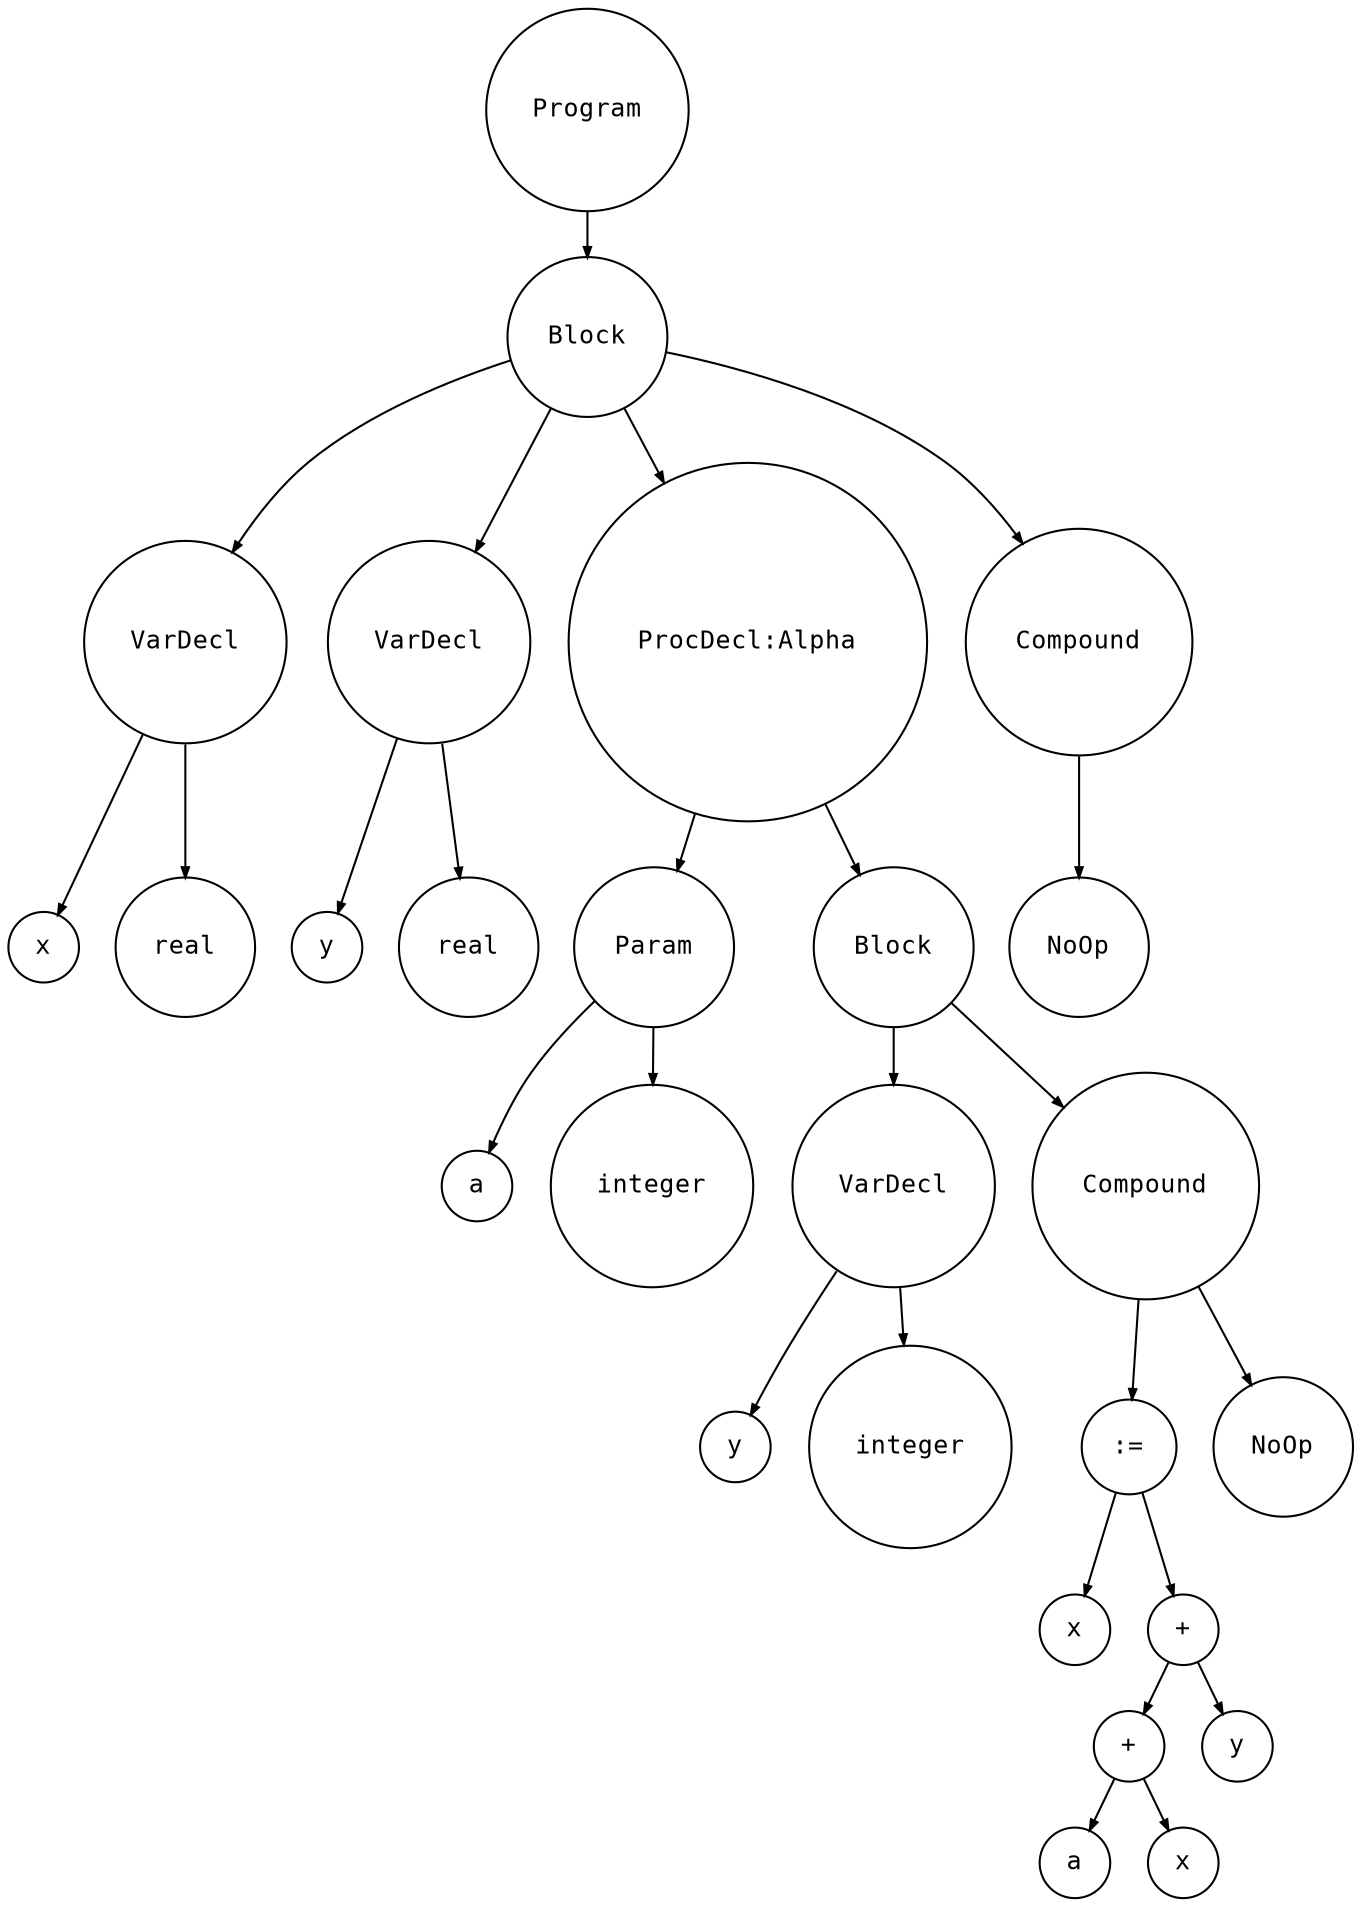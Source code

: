 digraph astgraph {
  node [shape=circle, fontsize=12, fontname="Courier", height=.1];
  ranksep=.3;
  edge [arrowsize=.5]

  node1 [label="Program"]
  node2 [label="Block"]
  node3 [label="VarDecl"]
  node4 [label="x"]
  node3 -> node4
  node5 [label="real"]
  node3 -> node5
  node6 [label="VarDecl"]
  node7 [label="y"]
  node6 -> node7
  node8 [label="real"]
  node6 -> node8
  node9 [label="ProcDecl:Alpha"]
  node10 [label="Param"]
  node11 [label="a"]
  node10 -> node11
  node12 [label="integer"]
  node10 -> node12
  node9 -> node10
  node13 [label="Block"]
  node14 [label="VarDecl"]
  node15 [label="y"]
  node14 -> node15
  node16 [label="integer"]
  node14 -> node16
  node17 [label="Compound"]
  node18 [label=":="]
  node19 [label="x"]
  node20 [label="+"]
  node21 [label="+"]
  node22 [label="a"]
  node23 [label="x"]
  node21 -> node22
  node21 -> node23
  node24 [label="y"]
  node20 -> node21
  node20 -> node24
  node18 -> node19
  node18 -> node20
  node17 -> node18
  node25 [label="NoOp"]
  node17 -> node25
  node13 -> node14
  node13 -> node17
  node9 -> node13
  node26 [label="Compound"]
  node27 [label="NoOp"]
  node26 -> node27
  node2 -> node3
  node2 -> node6
  node2 -> node9
  node2 -> node26
  node1 -> node2
}